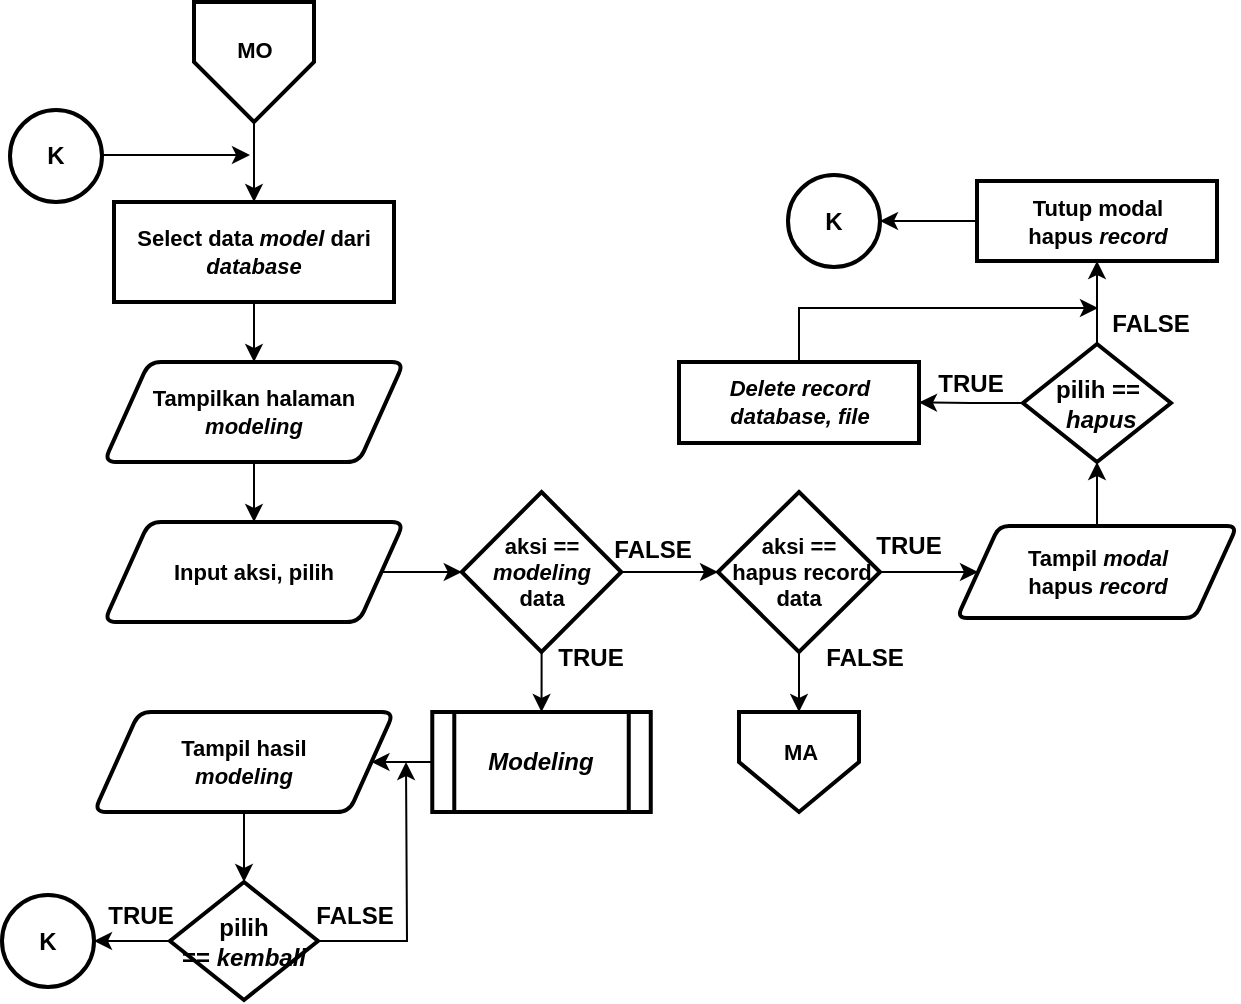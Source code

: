 <mxfile version="14.2.9" type="device"><diagram id="g6EtMXSKStmaT5q7sLYI" name="Page-1"><mxGraphModel dx="1019" dy="492" grid="1" gridSize="10" guides="1" tooltips="1" connect="1" arrows="1" fold="1" page="1" pageScale="1" pageWidth="827" pageHeight="1169" math="0" shadow="0"><root><mxCell id="0"/><mxCell id="1" parent="0"/><mxCell id="Sc7sBbsDhz4cpeTVGABg-1" style="edgeStyle=orthogonalEdgeStyle;rounded=0;orthogonalLoop=1;jettySize=auto;html=1;entryX=0.5;entryY=0;entryDx=0;entryDy=0;entryPerimeter=0;fontSize=12;" parent="1" edge="1"><mxGeometry relative="1" as="geometry"><mxPoint x="655" y="540" as="sourcePoint"/><Array as="points"><mxPoint x="655" y="580"/><mxPoint x="755" y="580"/><mxPoint x="755" y="240"/><mxPoint x="855" y="240"/></Array></mxGeometry></mxCell><mxCell id="Sc7sBbsDhz4cpeTVGABg-2" style="edgeStyle=orthogonalEdgeStyle;rounded=0;orthogonalLoop=1;jettySize=auto;html=1;entryX=0.5;entryY=0;entryDx=0;entryDy=0;entryPerimeter=0;fontSize=12;" parent="1" edge="1"><mxGeometry relative="1" as="geometry"><mxPoint x="635" y="510" as="sourcePoint"/><Array as="points"><mxPoint x="635" y="550"/><mxPoint x="735" y="550"/><mxPoint x="735" y="210"/><mxPoint x="835" y="210"/></Array></mxGeometry></mxCell><mxCell id="Sc7sBbsDhz4cpeTVGABg-3" style="edgeStyle=orthogonalEdgeStyle;rounded=0;orthogonalLoop=1;jettySize=auto;html=1;entryX=0.5;entryY=0;entryDx=0;entryDy=0;fontSize=11;" parent="1" source="Sc7sBbsDhz4cpeTVGABg-4" target="Sc7sBbsDhz4cpeTVGABg-9" edge="1"><mxGeometry relative="1" as="geometry"/></mxCell><mxCell id="Sc7sBbsDhz4cpeTVGABg-4" value="" style="verticalLabelPosition=bottom;verticalAlign=top;html=1;shape=offPageConnector;rounded=0;size=0.5;fontStyle=0;strokeWidth=2;" parent="1" vertex="1"><mxGeometry x="104" y="10" width="60" height="60" as="geometry"/></mxCell><mxCell id="Sc7sBbsDhz4cpeTVGABg-5" value="MO" style="text;html=1;align=center;verticalAlign=middle;resizable=0;points=[];autosize=1;fontSize=11;fontStyle=1" parent="1" vertex="1"><mxGeometry x="119" y="24" width="30" height="20" as="geometry"/></mxCell><mxCell id="Sc7sBbsDhz4cpeTVGABg-104" style="edgeStyle=orthogonalEdgeStyle;rounded=0;orthogonalLoop=1;jettySize=auto;html=1;entryX=0.5;entryY=0;entryDx=0;entryDy=0;" parent="1" source="Sc7sBbsDhz4cpeTVGABg-7" target="Sc7sBbsDhz4cpeTVGABg-102" edge="1"><mxGeometry relative="1" as="geometry"/></mxCell><mxCell id="Sc7sBbsDhz4cpeTVGABg-7" value="&lt;b&gt;Tampilkan halaman &lt;br&gt;&lt;i&gt;modeling&lt;/i&gt;&lt;/b&gt;" style="shape=parallelogram;html=1;strokeWidth=2;perimeter=parallelogramPerimeter;whiteSpace=wrap;rounded=1;arcSize=12;size=0.15;fontSize=11;" parent="1" vertex="1"><mxGeometry x="59" y="190" width="150" height="50" as="geometry"/></mxCell><mxCell id="Sc7sBbsDhz4cpeTVGABg-8" style="edgeStyle=orthogonalEdgeStyle;rounded=0;orthogonalLoop=1;jettySize=auto;html=1;entryX=0.5;entryY=0;entryDx=0;entryDy=0;fontSize=11;" parent="1" source="Sc7sBbsDhz4cpeTVGABg-9" target="Sc7sBbsDhz4cpeTVGABg-7" edge="1"><mxGeometry relative="1" as="geometry"/></mxCell><mxCell id="Sc7sBbsDhz4cpeTVGABg-9" value="Select data &lt;i&gt;model&amp;nbsp;&lt;/i&gt;dari &lt;i&gt;database&lt;/i&gt;" style="rounded=1;whiteSpace=wrap;html=1;absoluteArcSize=1;arcSize=0;strokeWidth=2;fontSize=11;fontStyle=1" parent="1" vertex="1"><mxGeometry x="64" y="110" width="140" height="50" as="geometry"/></mxCell><mxCell id="Sc7sBbsDhz4cpeTVGABg-10" value="" style="verticalLabelPosition=bottom;verticalAlign=top;html=1;shape=offPageConnector;rounded=0;size=0.5;fontStyle=0;strokeWidth=2;" parent="1" vertex="1"><mxGeometry x="376.5" y="365" width="60" height="50" as="geometry"/></mxCell><mxCell id="Sc7sBbsDhz4cpeTVGABg-11" value="MA" style="text;html=1;align=center;verticalAlign=middle;resizable=0;points=[];autosize=1;fontSize=11;fontStyle=1" parent="1" vertex="1"><mxGeometry x="391.5" y="375" width="30" height="20" as="geometry"/></mxCell><mxCell id="Sc7sBbsDhz4cpeTVGABg-105" style="edgeStyle=orthogonalEdgeStyle;rounded=0;orthogonalLoop=1;jettySize=auto;html=1;entryX=0;entryY=0.5;entryDx=0;entryDy=0;fontSize=11;" parent="1" source="Sc7sBbsDhz4cpeTVGABg-102" target="Sc7sBbsDhz4cpeTVGABg-103" edge="1"><mxGeometry relative="1" as="geometry"/></mxCell><mxCell id="Sc7sBbsDhz4cpeTVGABg-102" value="&lt;b&gt;Input aksi, pilih&lt;/b&gt;" style="shape=parallelogram;html=1;strokeWidth=2;perimeter=parallelogramPerimeter;whiteSpace=wrap;rounded=1;arcSize=12;size=0.15;fontSize=11;" parent="1" vertex="1"><mxGeometry x="59" y="270" width="150" height="50" as="geometry"/></mxCell><mxCell id="Sc7sBbsDhz4cpeTVGABg-109" style="edgeStyle=orthogonalEdgeStyle;rounded=0;orthogonalLoop=1;jettySize=auto;html=1;entryX=0.5;entryY=0;entryDx=0;entryDy=0;fontSize=11;" parent="1" source="Sc7sBbsDhz4cpeTVGABg-103" target="Sc7sBbsDhz4cpeTVGABg-107" edge="1"><mxGeometry relative="1" as="geometry"/></mxCell><mxCell id="Sc7sBbsDhz4cpeTVGABg-111" style="edgeStyle=orthogonalEdgeStyle;rounded=0;orthogonalLoop=1;jettySize=auto;html=1;entryX=0;entryY=0.5;entryDx=0;entryDy=0;fontSize=11;" parent="1" source="Sc7sBbsDhz4cpeTVGABg-103" target="Sc7sBbsDhz4cpeTVGABg-110" edge="1"><mxGeometry relative="1" as="geometry"/></mxCell><mxCell id="Sc7sBbsDhz4cpeTVGABg-103" value="&lt;b style=&quot;font-size: 11px&quot;&gt;&lt;font style=&quot;font-size: 11px&quot;&gt;aksi == &lt;i&gt;modeling&lt;/i&gt;&lt;br style=&quot;font-size: 11px&quot;&gt;data&lt;/font&gt;&lt;/b&gt;" style="rhombus;whiteSpace=wrap;html=1;strokeWidth=2;fontSize=11;" parent="1" vertex="1"><mxGeometry x="237.88" y="255" width="79.75" height="80" as="geometry"/></mxCell><mxCell id="Sc7sBbsDhz4cpeTVGABg-229" style="edgeStyle=orthogonalEdgeStyle;rounded=0;orthogonalLoop=1;jettySize=auto;html=1;entryX=1;entryY=0.5;entryDx=0;entryDy=0;fontSize=11;" parent="1" source="Sc7sBbsDhz4cpeTVGABg-107" target="jIdw7vrz_Lq97By4OuKd-1" edge="1"><mxGeometry relative="1" as="geometry"><mxPoint x="186.0" y="390" as="targetPoint"/></mxGeometry></mxCell><mxCell id="Sc7sBbsDhz4cpeTVGABg-107" value="&lt;i&gt;&lt;b&gt;&lt;font style=&quot;font-size: 12px&quot;&gt;Modeling&lt;/font&gt;&lt;/b&gt;&lt;/i&gt;" style="shape=process;whiteSpace=wrap;html=1;backgroundOutline=1;strokeWidth=2;fontSize=11;" parent="1" vertex="1"><mxGeometry x="223.14" y="365" width="109.24" height="50" as="geometry"/></mxCell><mxCell id="Sc7sBbsDhz4cpeTVGABg-113" style="edgeStyle=orthogonalEdgeStyle;rounded=0;orthogonalLoop=1;jettySize=auto;html=1;entryX=0.5;entryY=0;entryDx=0;entryDy=0;fontSize=11;" parent="1" source="Sc7sBbsDhz4cpeTVGABg-110" target="Sc7sBbsDhz4cpeTVGABg-10" edge="1"><mxGeometry relative="1" as="geometry"/></mxCell><mxCell id="Sc7sBbsDhz4cpeTVGABg-221" style="edgeStyle=orthogonalEdgeStyle;rounded=0;orthogonalLoop=1;jettySize=auto;html=1;entryX=0;entryY=0.5;entryDx=0;entryDy=0;fontSize=11;" parent="1" source="Sc7sBbsDhz4cpeTVGABg-110" target="Sc7sBbsDhz4cpeTVGABg-204" edge="1"><mxGeometry relative="1" as="geometry"/></mxCell><mxCell id="Sc7sBbsDhz4cpeTVGABg-110" value="&lt;b style=&quot;font-size: 11px&quot;&gt;&lt;font style=&quot;font-size: 11px&quot;&gt;aksi ==&lt;br&gt;&amp;nbsp;hapus record&lt;br style=&quot;font-size: 11px&quot;&gt;data&lt;/font&gt;&lt;/b&gt;" style="rhombus;whiteSpace=wrap;html=1;strokeWidth=2;fontSize=11;" parent="1" vertex="1"><mxGeometry x="366" y="255" width="81" height="80" as="geometry"/></mxCell><mxCell id="Sc7sBbsDhz4cpeTVGABg-203" style="edgeStyle=orthogonalEdgeStyle;rounded=0;orthogonalLoop=1;jettySize=auto;html=1;entryX=0.5;entryY=1;entryDx=0;entryDy=0;" parent="1" source="Sc7sBbsDhz4cpeTVGABg-204" target="Sc7sBbsDhz4cpeTVGABg-209" edge="1"><mxGeometry relative="1" as="geometry"><mxPoint x="555.5" y="240" as="targetPoint"/></mxGeometry></mxCell><mxCell id="Sc7sBbsDhz4cpeTVGABg-204" value="&lt;b&gt;Tampil &lt;i&gt;modal&lt;/i&gt; &lt;br&gt;hapus&amp;nbsp;&lt;i&gt;record&lt;/i&gt;&lt;/b&gt;" style="shape=parallelogram;html=1;strokeWidth=2;perimeter=parallelogramPerimeter;whiteSpace=wrap;rounded=1;arcSize=10;size=0.15;fontSize=11;" parent="1" vertex="1"><mxGeometry x="485.5" y="272" width="140" height="46" as="geometry"/></mxCell><mxCell id="Sc7sBbsDhz4cpeTVGABg-208" style="edgeStyle=orthogonalEdgeStyle;rounded=0;orthogonalLoop=1;jettySize=auto;html=1;entryX=0.5;entryY=1;entryDx=0;entryDy=0;" parent="1" source="Sc7sBbsDhz4cpeTVGABg-209" target="Sc7sBbsDhz4cpeTVGABg-213" edge="1"><mxGeometry relative="1" as="geometry"/></mxCell><mxCell id="Sc7sBbsDhz4cpeTVGABg-224" style="edgeStyle=orthogonalEdgeStyle;rounded=0;orthogonalLoop=1;jettySize=auto;html=1;entryX=1;entryY=0.5;entryDx=0;entryDy=0;fontSize=11;" parent="1" source="Sc7sBbsDhz4cpeTVGABg-209" target="Sc7sBbsDhz4cpeTVGABg-211" edge="1"><mxGeometry relative="1" as="geometry"/></mxCell><mxCell id="Sc7sBbsDhz4cpeTVGABg-209" value="&lt;b&gt;&lt;font style=&quot;font-size: 12px&quot;&gt;pilih ==&lt;br&gt;&amp;nbsp;&lt;i&gt;hapus&lt;/i&gt;&lt;/font&gt;&lt;/b&gt;" style="rhombus;whiteSpace=wrap;html=1;strokeWidth=2;" parent="1" vertex="1"><mxGeometry x="518.5" y="181" width="74" height="59" as="geometry"/></mxCell><mxCell id="Sc7sBbsDhz4cpeTVGABg-222" style="edgeStyle=orthogonalEdgeStyle;rounded=0;orthogonalLoop=1;jettySize=auto;html=1;fontSize=11;exitX=0.5;exitY=0;exitDx=0;exitDy=0;" parent="1" source="Sc7sBbsDhz4cpeTVGABg-211" edge="1"><mxGeometry relative="1" as="geometry"><mxPoint x="556" y="163" as="targetPoint"/><Array as="points"><mxPoint x="407" y="163"/><mxPoint x="556" y="163"/></Array></mxGeometry></mxCell><mxCell id="Sc7sBbsDhz4cpeTVGABg-211" value="&lt;i&gt;Delete&amp;nbsp;&lt;/i&gt;&lt;b&gt;&lt;i&gt;record&lt;/i&gt;&lt;/b&gt;&lt;i&gt;&lt;br&gt;database, file&lt;/i&gt;" style="rounded=1;whiteSpace=wrap;html=1;absoluteArcSize=1;arcSize=0;strokeWidth=2;fontSize=11;fontStyle=1" parent="1" vertex="1"><mxGeometry x="346.5" y="190" width="120" height="40.5" as="geometry"/></mxCell><mxCell id="Sc7sBbsDhz4cpeTVGABg-223" style="edgeStyle=orthogonalEdgeStyle;rounded=0;orthogonalLoop=1;jettySize=auto;html=1;entryX=1;entryY=0.5;entryDx=0;entryDy=0;fontSize=11;" parent="1" source="Sc7sBbsDhz4cpeTVGABg-213" target="Sc7sBbsDhz4cpeTVGABg-214" edge="1"><mxGeometry relative="1" as="geometry"/></mxCell><mxCell id="Sc7sBbsDhz4cpeTVGABg-213" value="Tutup modal&lt;br&gt;hapus&amp;nbsp;&lt;b&gt;&lt;i&gt;record&lt;/i&gt;&lt;/b&gt;" style="rounded=1;whiteSpace=wrap;html=1;absoluteArcSize=1;arcSize=0;strokeWidth=2;fontSize=11;fontStyle=1" parent="1" vertex="1"><mxGeometry x="495.5" y="99.5" width="120" height="40" as="geometry"/></mxCell><mxCell id="Sc7sBbsDhz4cpeTVGABg-214" value="K" style="ellipse;whiteSpace=wrap;html=1;aspect=fixed;strokeWidth=2;fontStyle=1" parent="1" vertex="1"><mxGeometry x="401" y="96.5" width="46" height="46" as="geometry"/></mxCell><mxCell id="Sc7sBbsDhz4cpeTVGABg-216" value="&lt;b&gt;FALSE&lt;/b&gt;" style="text;html=1;align=center;verticalAlign=middle;resizable=0;points=[];autosize=1;" parent="1" vertex="1"><mxGeometry x="557" y="161" width="50" height="20" as="geometry"/></mxCell><mxCell id="Sc7sBbsDhz4cpeTVGABg-217" value="&lt;b&gt;FALSE&lt;/b&gt;" style="text;html=1;align=center;verticalAlign=middle;resizable=0;points=[];autosize=1;" parent="1" vertex="1"><mxGeometry x="308" y="274" width="50" height="20" as="geometry"/></mxCell><mxCell id="Sc7sBbsDhz4cpeTVGABg-218" value="&lt;b&gt;TRUE&lt;/b&gt;" style="text;html=1;align=center;verticalAlign=middle;resizable=0;points=[];autosize=1;" parent="1" vertex="1"><mxGeometry x="277" y="328" width="50" height="20" as="geometry"/></mxCell><mxCell id="Sc7sBbsDhz4cpeTVGABg-225" value="&lt;b&gt;TRUE&lt;/b&gt;" style="text;html=1;align=center;verticalAlign=middle;resizable=0;points=[];autosize=1;" parent="1" vertex="1"><mxGeometry x="466.5" y="190.5" width="50" height="20" as="geometry"/></mxCell><mxCell id="Sc7sBbsDhz4cpeTVGABg-227" style="edgeStyle=orthogonalEdgeStyle;rounded=0;orthogonalLoop=1;jettySize=auto;html=1;fontSize=11;" parent="1" source="Sc7sBbsDhz4cpeTVGABg-226" edge="1"><mxGeometry relative="1" as="geometry"><mxPoint x="132" y="86.5" as="targetPoint"/></mxGeometry></mxCell><mxCell id="Sc7sBbsDhz4cpeTVGABg-226" value="K" style="ellipse;whiteSpace=wrap;html=1;aspect=fixed;strokeWidth=2;fontStyle=1" parent="1" vertex="1"><mxGeometry x="12" y="64" width="46" height="46" as="geometry"/></mxCell><mxCell id="Sc7sBbsDhz4cpeTVGABg-230" value="&lt;b&gt;TRUE&lt;/b&gt;" style="text;html=1;align=center;verticalAlign=middle;resizable=0;points=[];autosize=1;" parent="1" vertex="1"><mxGeometry x="435.5" y="272" width="50" height="20" as="geometry"/></mxCell><mxCell id="Sc7sBbsDhz4cpeTVGABg-231" value="&lt;b&gt;FALSE&lt;/b&gt;" style="text;html=1;align=center;verticalAlign=middle;resizable=0;points=[];autosize=1;" parent="1" vertex="1"><mxGeometry x="414" y="328" width="50" height="20" as="geometry"/></mxCell><mxCell id="jIdw7vrz_Lq97By4OuKd-5" style="edgeStyle=orthogonalEdgeStyle;rounded=0;orthogonalLoop=1;jettySize=auto;html=1;entryX=0.5;entryY=0;entryDx=0;entryDy=0;fontSize=11;" parent="1" source="jIdw7vrz_Lq97By4OuKd-1" target="jIdw7vrz_Lq97By4OuKd-3" edge="1"><mxGeometry relative="1" as="geometry"/></mxCell><mxCell id="jIdw7vrz_Lq97By4OuKd-1" value="&lt;b&gt;Tampil hasil &lt;br&gt;&lt;i&gt;modeling&lt;/i&gt;&lt;/b&gt;" style="shape=parallelogram;html=1;strokeWidth=2;perimeter=parallelogramPerimeter;whiteSpace=wrap;rounded=1;arcSize=12;size=0.15;fontSize=11;" parent="1" vertex="1"><mxGeometry x="54" y="365" width="150" height="50" as="geometry"/></mxCell><mxCell id="jIdw7vrz_Lq97By4OuKd-7" style="edgeStyle=orthogonalEdgeStyle;rounded=0;orthogonalLoop=1;jettySize=auto;html=1;fontSize=11;" parent="1" source="jIdw7vrz_Lq97By4OuKd-3" target="jIdw7vrz_Lq97By4OuKd-6" edge="1"><mxGeometry relative="1" as="geometry"/></mxCell><mxCell id="jIdw7vrz_Lq97By4OuKd-8" style="edgeStyle=orthogonalEdgeStyle;rounded=0;orthogonalLoop=1;jettySize=auto;html=1;fontSize=11;" parent="1" source="jIdw7vrz_Lq97By4OuKd-3" edge="1"><mxGeometry relative="1" as="geometry"><mxPoint x="210" y="390" as="targetPoint"/></mxGeometry></mxCell><mxCell id="jIdw7vrz_Lq97By4OuKd-3" value="&lt;b&gt;&lt;font style=&quot;font-size: 12px&quot;&gt;pilih ==&amp;nbsp;&lt;i&gt;kembali&lt;/i&gt;&lt;/font&gt;&lt;/b&gt;" style="rhombus;whiteSpace=wrap;html=1;strokeWidth=2;" parent="1" vertex="1"><mxGeometry x="92" y="450" width="74" height="59" as="geometry"/></mxCell><mxCell id="jIdw7vrz_Lq97By4OuKd-6" value="K" style="ellipse;whiteSpace=wrap;html=1;aspect=fixed;strokeWidth=2;fontStyle=1" parent="1" vertex="1"><mxGeometry x="8" y="456.5" width="46" height="46" as="geometry"/></mxCell><mxCell id="jIdw7vrz_Lq97By4OuKd-9" value="&lt;b&gt;FALSE&lt;/b&gt;" style="text;html=1;align=center;verticalAlign=middle;resizable=0;points=[];autosize=1;" parent="1" vertex="1"><mxGeometry x="159" y="456.5" width="50" height="20" as="geometry"/></mxCell><mxCell id="jIdw7vrz_Lq97By4OuKd-10" value="&lt;b&gt;TRUE&lt;/b&gt;" style="text;html=1;align=center;verticalAlign=middle;resizable=0;points=[];autosize=1;" parent="1" vertex="1"><mxGeometry x="52" y="456.5" width="50" height="20" as="geometry"/></mxCell></root></mxGraphModel></diagram></mxfile>